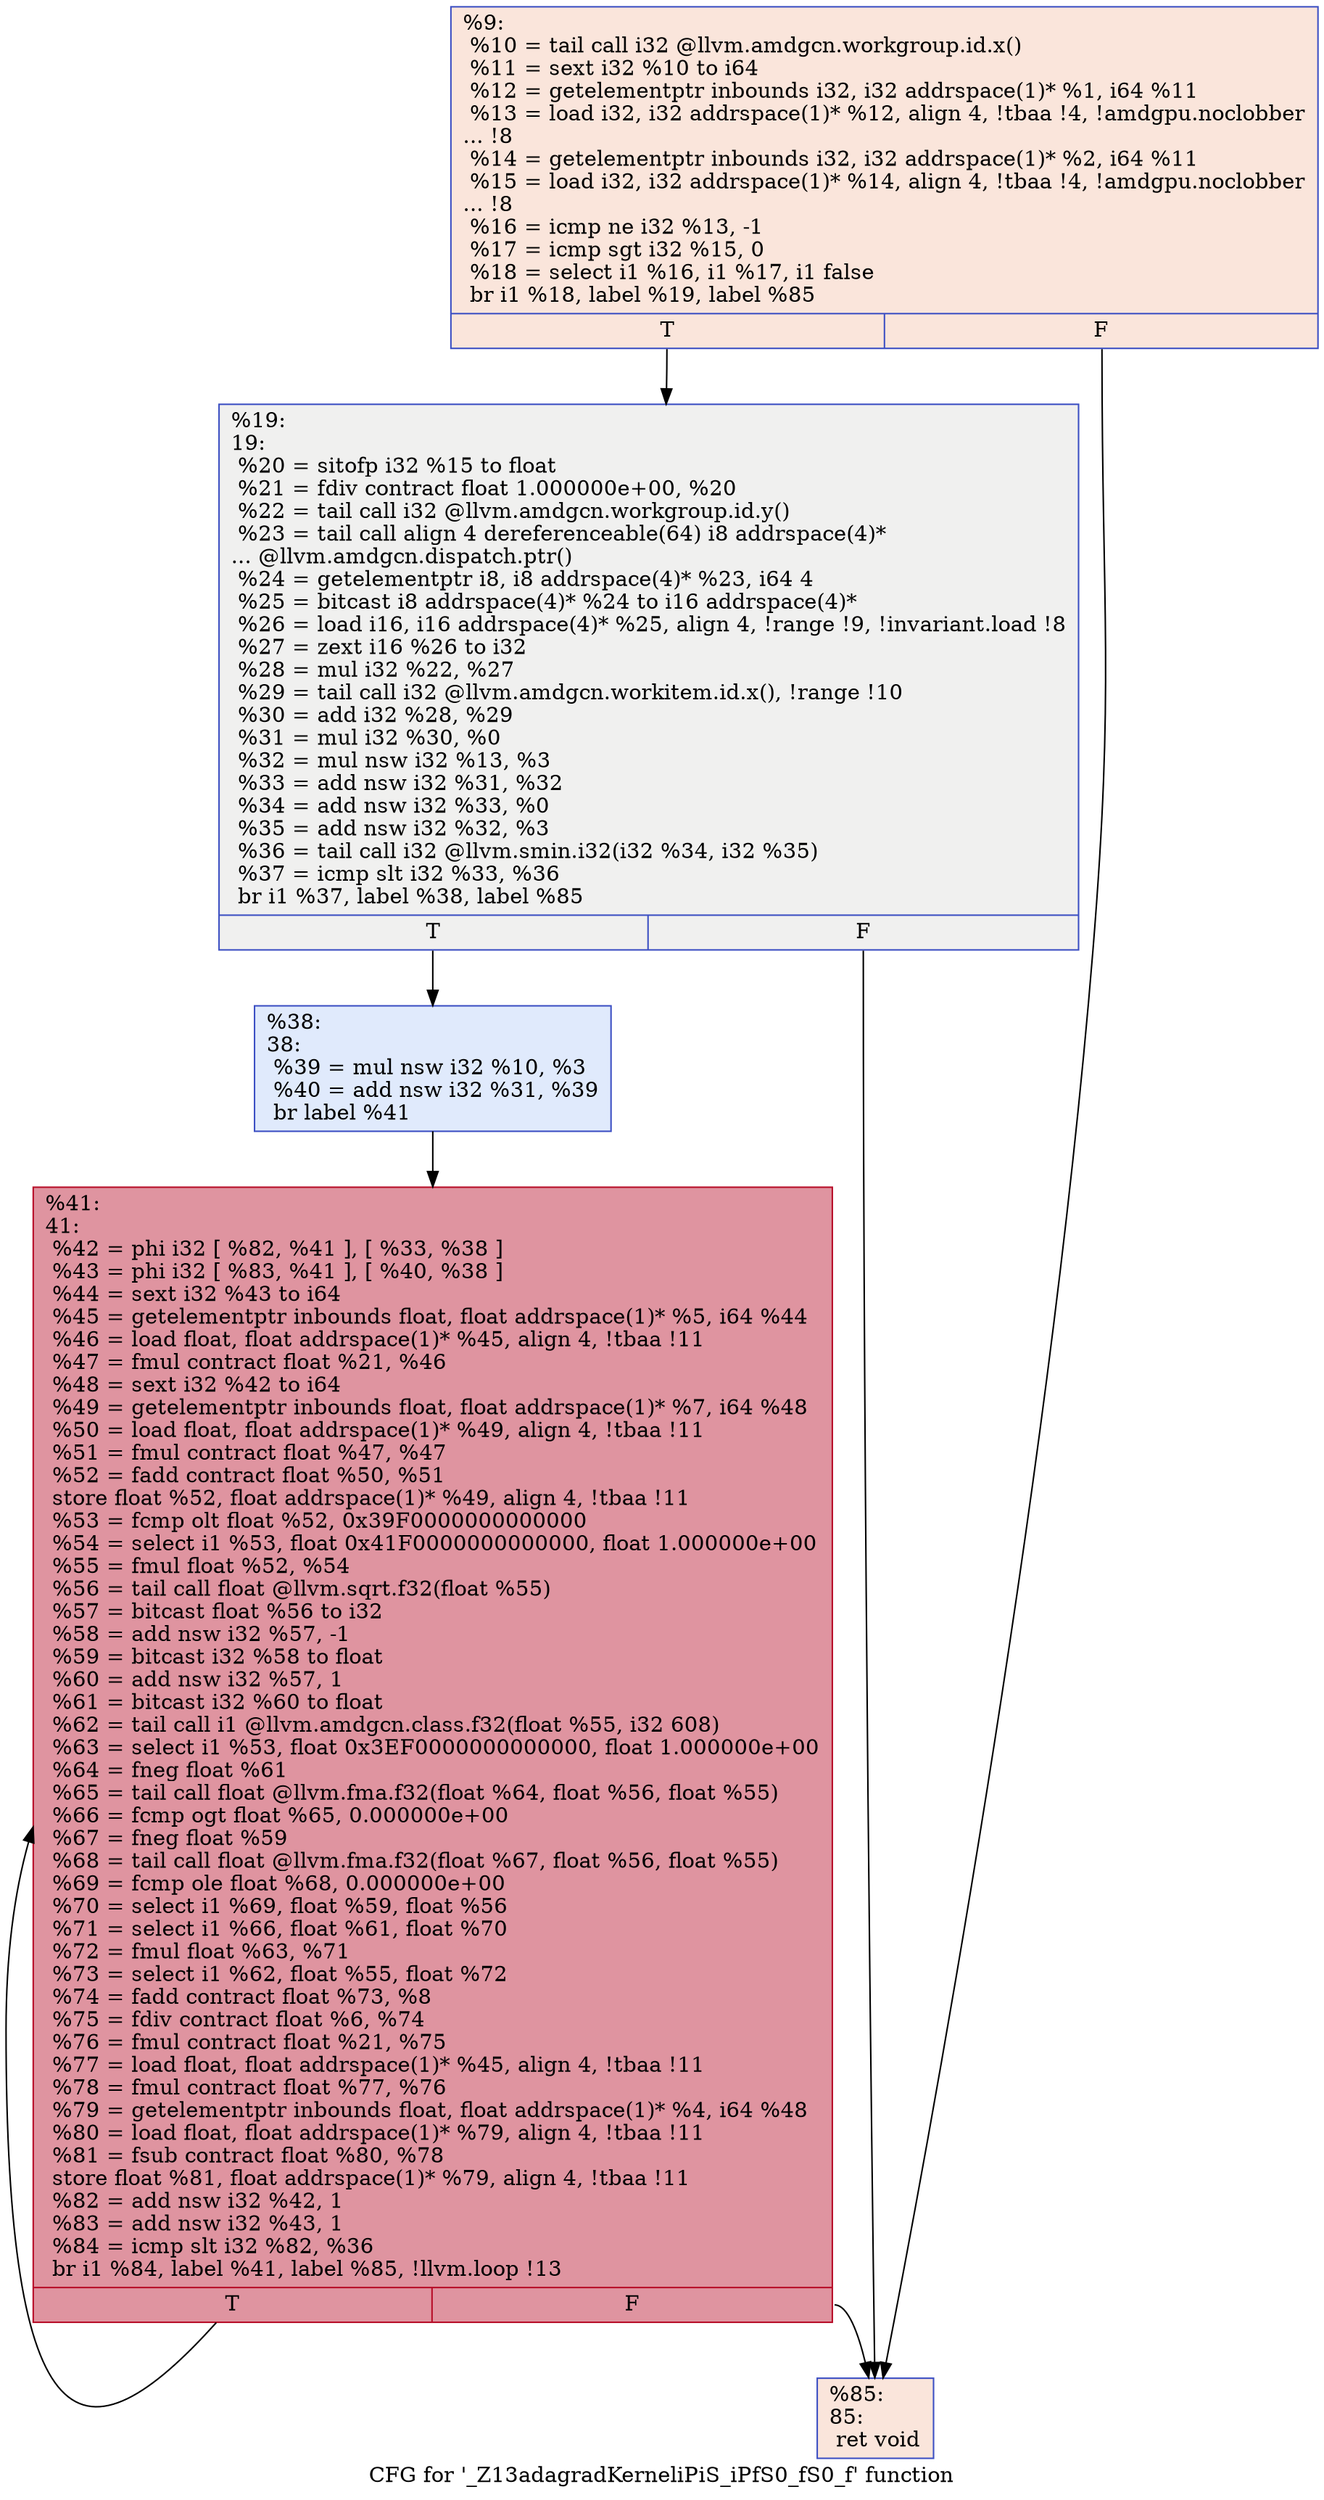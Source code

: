 digraph "CFG for '_Z13adagradKerneliPiS_iPfS0_fS0_f' function" {
	label="CFG for '_Z13adagradKerneliPiS_iPfS0_fS0_f' function";

	Node0x57fc4c0 [shape=record,color="#3d50c3ff", style=filled, fillcolor="#f4c5ad70",label="{%9:\l  %10 = tail call i32 @llvm.amdgcn.workgroup.id.x()\l  %11 = sext i32 %10 to i64\l  %12 = getelementptr inbounds i32, i32 addrspace(1)* %1, i64 %11\l  %13 = load i32, i32 addrspace(1)* %12, align 4, !tbaa !4, !amdgpu.noclobber\l... !8\l  %14 = getelementptr inbounds i32, i32 addrspace(1)* %2, i64 %11\l  %15 = load i32, i32 addrspace(1)* %14, align 4, !tbaa !4, !amdgpu.noclobber\l... !8\l  %16 = icmp ne i32 %13, -1\l  %17 = icmp sgt i32 %15, 0\l  %18 = select i1 %16, i1 %17, i1 false\l  br i1 %18, label %19, label %85\l|{<s0>T|<s1>F}}"];
	Node0x57fc4c0:s0 -> Node0x57ff760;
	Node0x57fc4c0:s1 -> Node0x57ff7f0;
	Node0x57ff760 [shape=record,color="#3d50c3ff", style=filled, fillcolor="#dedcdb70",label="{%19:\l19:                                               \l  %20 = sitofp i32 %15 to float\l  %21 = fdiv contract float 1.000000e+00, %20\l  %22 = tail call i32 @llvm.amdgcn.workgroup.id.y()\l  %23 = tail call align 4 dereferenceable(64) i8 addrspace(4)*\l... @llvm.amdgcn.dispatch.ptr()\l  %24 = getelementptr i8, i8 addrspace(4)* %23, i64 4\l  %25 = bitcast i8 addrspace(4)* %24 to i16 addrspace(4)*\l  %26 = load i16, i16 addrspace(4)* %25, align 4, !range !9, !invariant.load !8\l  %27 = zext i16 %26 to i32\l  %28 = mul i32 %22, %27\l  %29 = tail call i32 @llvm.amdgcn.workitem.id.x(), !range !10\l  %30 = add i32 %28, %29\l  %31 = mul i32 %30, %0\l  %32 = mul nsw i32 %13, %3\l  %33 = add nsw i32 %31, %32\l  %34 = add nsw i32 %33, %0\l  %35 = add nsw i32 %32, %3\l  %36 = tail call i32 @llvm.smin.i32(i32 %34, i32 %35)\l  %37 = icmp slt i32 %33, %36\l  br i1 %37, label %38, label %85\l|{<s0>T|<s1>F}}"];
	Node0x57ff760:s0 -> Node0x5801740;
	Node0x57ff760:s1 -> Node0x57ff7f0;
	Node0x5801740 [shape=record,color="#3d50c3ff", style=filled, fillcolor="#b9d0f970",label="{%38:\l38:                                               \l  %39 = mul nsw i32 %10, %3\l  %40 = add nsw i32 %31, %39\l  br label %41\l}"];
	Node0x5801740 -> Node0x58019a0;
	Node0x58019a0 [shape=record,color="#b70d28ff", style=filled, fillcolor="#b70d2870",label="{%41:\l41:                                               \l  %42 = phi i32 [ %82, %41 ], [ %33, %38 ]\l  %43 = phi i32 [ %83, %41 ], [ %40, %38 ]\l  %44 = sext i32 %43 to i64\l  %45 = getelementptr inbounds float, float addrspace(1)* %5, i64 %44\l  %46 = load float, float addrspace(1)* %45, align 4, !tbaa !11\l  %47 = fmul contract float %21, %46\l  %48 = sext i32 %42 to i64\l  %49 = getelementptr inbounds float, float addrspace(1)* %7, i64 %48\l  %50 = load float, float addrspace(1)* %49, align 4, !tbaa !11\l  %51 = fmul contract float %47, %47\l  %52 = fadd contract float %50, %51\l  store float %52, float addrspace(1)* %49, align 4, !tbaa !11\l  %53 = fcmp olt float %52, 0x39F0000000000000\l  %54 = select i1 %53, float 0x41F0000000000000, float 1.000000e+00\l  %55 = fmul float %52, %54\l  %56 = tail call float @llvm.sqrt.f32(float %55)\l  %57 = bitcast float %56 to i32\l  %58 = add nsw i32 %57, -1\l  %59 = bitcast i32 %58 to float\l  %60 = add nsw i32 %57, 1\l  %61 = bitcast i32 %60 to float\l  %62 = tail call i1 @llvm.amdgcn.class.f32(float %55, i32 608)\l  %63 = select i1 %53, float 0x3EF0000000000000, float 1.000000e+00\l  %64 = fneg float %61\l  %65 = tail call float @llvm.fma.f32(float %64, float %56, float %55)\l  %66 = fcmp ogt float %65, 0.000000e+00\l  %67 = fneg float %59\l  %68 = tail call float @llvm.fma.f32(float %67, float %56, float %55)\l  %69 = fcmp ole float %68, 0.000000e+00\l  %70 = select i1 %69, float %59, float %56\l  %71 = select i1 %66, float %61, float %70\l  %72 = fmul float %63, %71\l  %73 = select i1 %62, float %55, float %72\l  %74 = fadd contract float %73, %8\l  %75 = fdiv contract float %6, %74\l  %76 = fmul contract float %21, %75\l  %77 = load float, float addrspace(1)* %45, align 4, !tbaa !11\l  %78 = fmul contract float %77, %76\l  %79 = getelementptr inbounds float, float addrspace(1)* %4, i64 %48\l  %80 = load float, float addrspace(1)* %79, align 4, !tbaa !11\l  %81 = fsub contract float %80, %78\l  store float %81, float addrspace(1)* %79, align 4, !tbaa !11\l  %82 = add nsw i32 %42, 1\l  %83 = add nsw i32 %43, 1\l  %84 = icmp slt i32 %82, %36\l  br i1 %84, label %41, label %85, !llvm.loop !13\l|{<s0>T|<s1>F}}"];
	Node0x58019a0:s0 -> Node0x58019a0;
	Node0x58019a0:s1 -> Node0x57ff7f0;
	Node0x57ff7f0 [shape=record,color="#3d50c3ff", style=filled, fillcolor="#f4c5ad70",label="{%85:\l85:                                               \l  ret void\l}"];
}
